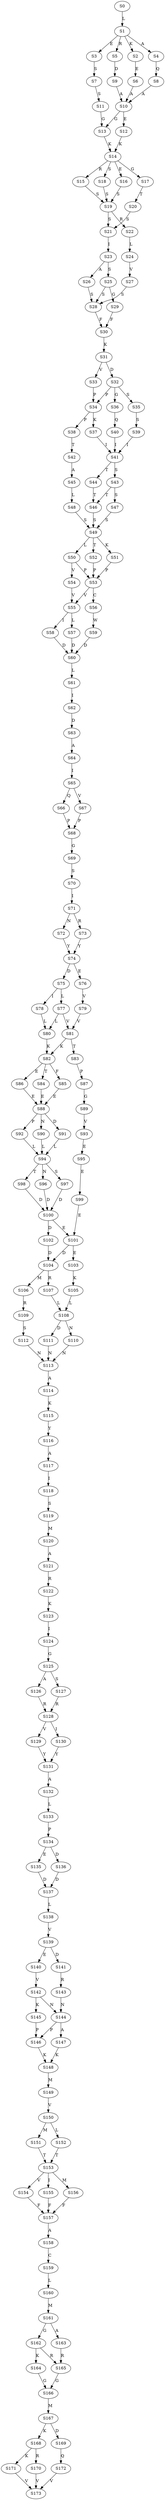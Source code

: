 strict digraph  {
	S0 -> S1 [ label = L ];
	S1 -> S2 [ label = K ];
	S1 -> S3 [ label = E ];
	S1 -> S4 [ label = A ];
	S1 -> S5 [ label = R ];
	S2 -> S6 [ label = E ];
	S3 -> S7 [ label = S ];
	S4 -> S8 [ label = Q ];
	S5 -> S9 [ label = D ];
	S6 -> S10 [ label = A ];
	S7 -> S11 [ label = S ];
	S8 -> S10 [ label = A ];
	S9 -> S10 [ label = A ];
	S10 -> S12 [ label = E ];
	S10 -> S13 [ label = G ];
	S11 -> S13 [ label = G ];
	S12 -> S14 [ label = K ];
	S13 -> S14 [ label = K ];
	S14 -> S15 [ label = R ];
	S14 -> S16 [ label = E ];
	S14 -> S17 [ label = G ];
	S14 -> S18 [ label = S ];
	S15 -> S19 [ label = S ];
	S16 -> S19 [ label = S ];
	S17 -> S20 [ label = T ];
	S18 -> S19 [ label = S ];
	S19 -> S21 [ label = S ];
	S19 -> S22 [ label = R ];
	S20 -> S21 [ label = S ];
	S21 -> S23 [ label = I ];
	S22 -> S24 [ label = L ];
	S23 -> S25 [ label = S ];
	S23 -> S26 [ label = A ];
	S24 -> S27 [ label = V ];
	S25 -> S28 [ label = S ];
	S25 -> S29 [ label = G ];
	S26 -> S28 [ label = S ];
	S27 -> S28 [ label = S ];
	S28 -> S30 [ label = F ];
	S29 -> S30 [ label = F ];
	S30 -> S31 [ label = K ];
	S31 -> S32 [ label = D ];
	S31 -> S33 [ label = V ];
	S32 -> S34 [ label = P ];
	S32 -> S35 [ label = S ];
	S32 -> S36 [ label = G ];
	S33 -> S34 [ label = P ];
	S34 -> S37 [ label = K ];
	S34 -> S38 [ label = P ];
	S35 -> S39 [ label = S ];
	S36 -> S40 [ label = Q ];
	S37 -> S41 [ label = I ];
	S38 -> S42 [ label = T ];
	S39 -> S41 [ label = I ];
	S40 -> S41 [ label = I ];
	S41 -> S43 [ label = S ];
	S41 -> S44 [ label = T ];
	S42 -> S45 [ label = A ];
	S43 -> S46 [ label = T ];
	S43 -> S47 [ label = S ];
	S44 -> S46 [ label = T ];
	S45 -> S48 [ label = L ];
	S46 -> S49 [ label = S ];
	S47 -> S49 [ label = S ];
	S48 -> S49 [ label = S ];
	S49 -> S50 [ label = L ];
	S49 -> S51 [ label = K ];
	S49 -> S52 [ label = T ];
	S50 -> S53 [ label = P ];
	S50 -> S54 [ label = V ];
	S51 -> S53 [ label = P ];
	S52 -> S53 [ label = P ];
	S53 -> S55 [ label = V ];
	S53 -> S56 [ label = C ];
	S54 -> S55 [ label = V ];
	S55 -> S57 [ label = L ];
	S55 -> S58 [ label = I ];
	S56 -> S59 [ label = W ];
	S57 -> S60 [ label = D ];
	S58 -> S60 [ label = D ];
	S59 -> S60 [ label = D ];
	S60 -> S61 [ label = L ];
	S61 -> S62 [ label = I ];
	S62 -> S63 [ label = D ];
	S63 -> S64 [ label = A ];
	S64 -> S65 [ label = I ];
	S65 -> S66 [ label = Q ];
	S65 -> S67 [ label = V ];
	S66 -> S68 [ label = P ];
	S67 -> S68 [ label = P ];
	S68 -> S69 [ label = G ];
	S69 -> S70 [ label = S ];
	S70 -> S71 [ label = I ];
	S71 -> S72 [ label = N ];
	S71 -> S73 [ label = R ];
	S72 -> S74 [ label = Y ];
	S73 -> S74 [ label = Y ];
	S74 -> S75 [ label = D ];
	S74 -> S76 [ label = E ];
	S75 -> S77 [ label = L ];
	S75 -> S78 [ label = I ];
	S76 -> S79 [ label = V ];
	S77 -> S80 [ label = L ];
	S77 -> S81 [ label = V ];
	S78 -> S80 [ label = L ];
	S79 -> S81 [ label = V ];
	S80 -> S82 [ label = K ];
	S81 -> S83 [ label = T ];
	S81 -> S82 [ label = K ];
	S82 -> S84 [ label = T ];
	S82 -> S85 [ label = F ];
	S82 -> S86 [ label = E ];
	S83 -> S87 [ label = P ];
	S84 -> S88 [ label = E ];
	S85 -> S88 [ label = E ];
	S86 -> S88 [ label = E ];
	S87 -> S89 [ label = G ];
	S88 -> S90 [ label = N ];
	S88 -> S91 [ label = D ];
	S88 -> S92 [ label = P ];
	S89 -> S93 [ label = V ];
	S90 -> S94 [ label = L ];
	S91 -> S94 [ label = L ];
	S92 -> S94 [ label = L ];
	S93 -> S95 [ label = E ];
	S94 -> S96 [ label = N ];
	S94 -> S97 [ label = S ];
	S94 -> S98 [ label = T ];
	S95 -> S99 [ label = E ];
	S96 -> S100 [ label = D ];
	S97 -> S100 [ label = D ];
	S98 -> S100 [ label = D ];
	S99 -> S101 [ label = E ];
	S100 -> S101 [ label = E ];
	S100 -> S102 [ label = D ];
	S101 -> S103 [ label = E ];
	S101 -> S104 [ label = D ];
	S102 -> S104 [ label = D ];
	S103 -> S105 [ label = K ];
	S104 -> S106 [ label = M ];
	S104 -> S107 [ label = R ];
	S105 -> S108 [ label = L ];
	S106 -> S109 [ label = R ];
	S107 -> S108 [ label = L ];
	S108 -> S110 [ label = N ];
	S108 -> S111 [ label = D ];
	S109 -> S112 [ label = S ];
	S110 -> S113 [ label = N ];
	S111 -> S113 [ label = N ];
	S112 -> S113 [ label = N ];
	S113 -> S114 [ label = A ];
	S114 -> S115 [ label = K ];
	S115 -> S116 [ label = Y ];
	S116 -> S117 [ label = A ];
	S117 -> S118 [ label = I ];
	S118 -> S119 [ label = S ];
	S119 -> S120 [ label = M ];
	S120 -> S121 [ label = A ];
	S121 -> S122 [ label = R ];
	S122 -> S123 [ label = K ];
	S123 -> S124 [ label = I ];
	S124 -> S125 [ label = G ];
	S125 -> S126 [ label = A ];
	S125 -> S127 [ label = S ];
	S126 -> S128 [ label = R ];
	S127 -> S128 [ label = R ];
	S128 -> S129 [ label = V ];
	S128 -> S130 [ label = I ];
	S129 -> S131 [ label = Y ];
	S130 -> S131 [ label = Y ];
	S131 -> S132 [ label = A ];
	S132 -> S133 [ label = L ];
	S133 -> S134 [ label = P ];
	S134 -> S135 [ label = E ];
	S134 -> S136 [ label = D ];
	S135 -> S137 [ label = D ];
	S136 -> S137 [ label = D ];
	S137 -> S138 [ label = L ];
	S138 -> S139 [ label = V ];
	S139 -> S140 [ label = E ];
	S139 -> S141 [ label = D ];
	S140 -> S142 [ label = V ];
	S141 -> S143 [ label = R ];
	S142 -> S144 [ label = N ];
	S142 -> S145 [ label = K ];
	S143 -> S144 [ label = N ];
	S144 -> S146 [ label = P ];
	S144 -> S147 [ label = A ];
	S145 -> S146 [ label = P ];
	S146 -> S148 [ label = K ];
	S147 -> S148 [ label = K ];
	S148 -> S149 [ label = M ];
	S149 -> S150 [ label = V ];
	S150 -> S151 [ label = M ];
	S150 -> S152 [ label = L ];
	S151 -> S153 [ label = T ];
	S152 -> S153 [ label = T ];
	S153 -> S154 [ label = V ];
	S153 -> S155 [ label = I ];
	S153 -> S156 [ label = M ];
	S154 -> S157 [ label = F ];
	S155 -> S157 [ label = F ];
	S156 -> S157 [ label = F ];
	S157 -> S158 [ label = A ];
	S158 -> S159 [ label = C ];
	S159 -> S160 [ label = L ];
	S160 -> S161 [ label = M ];
	S161 -> S162 [ label = G ];
	S161 -> S163 [ label = A ];
	S162 -> S164 [ label = K ];
	S162 -> S165 [ label = R ];
	S163 -> S165 [ label = R ];
	S164 -> S166 [ label = G ];
	S165 -> S166 [ label = G ];
	S166 -> S167 [ label = M ];
	S167 -> S168 [ label = K ];
	S167 -> S169 [ label = D ];
	S168 -> S170 [ label = R ];
	S168 -> S171 [ label = K ];
	S169 -> S172 [ label = Q ];
	S170 -> S173 [ label = V ];
	S171 -> S173 [ label = V ];
	S172 -> S173 [ label = V ];
}
